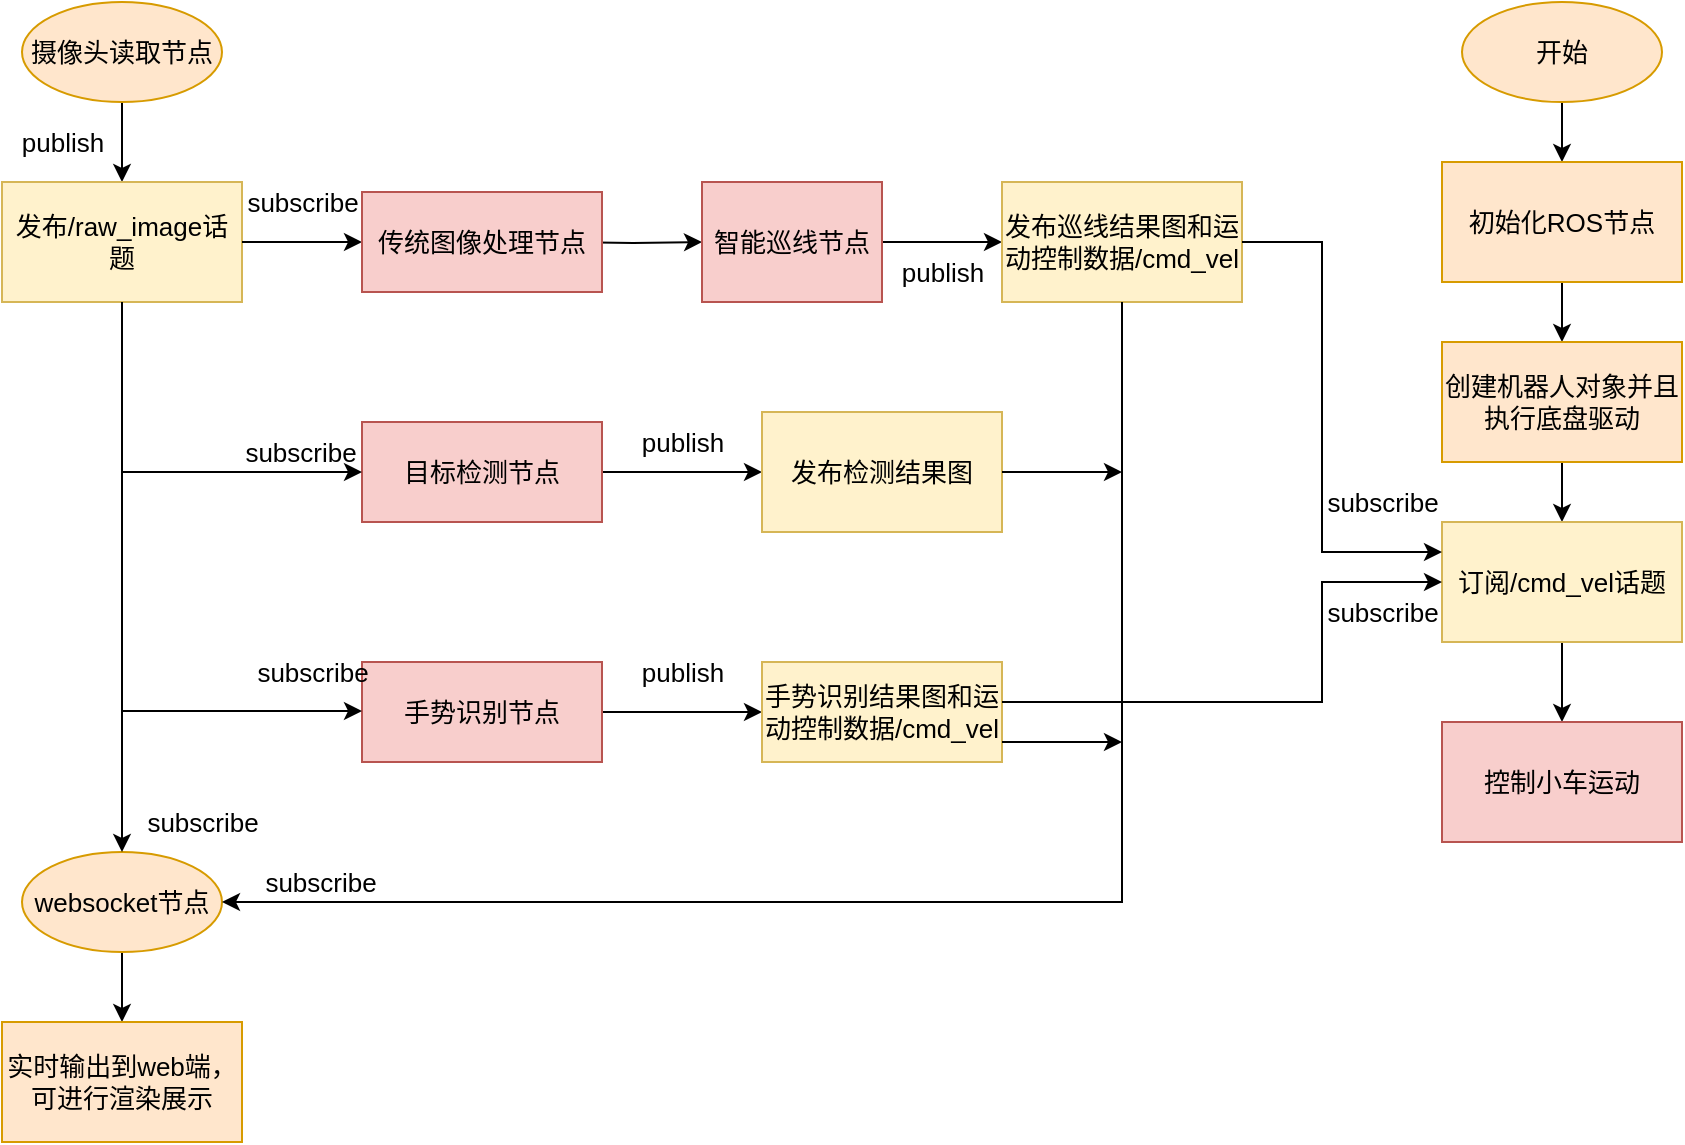<mxfile version="24.5.2" type="github">
  <diagram name="第 1 页" id="1U3WCSJieo8WnhCWlwAc">
    <mxGraphModel dx="1296" dy="725" grid="1" gridSize="10" guides="1" tooltips="1" connect="1" arrows="1" fold="1" page="1" pageScale="1" pageWidth="827" pageHeight="1169" math="0" shadow="0">
      <root>
        <mxCell id="0" />
        <mxCell id="1" parent="0" />
        <mxCell id="J9x1Tlg5ET6Ghnd9DNWD-22" value="" style="edgeStyle=orthogonalEdgeStyle;rounded=0;orthogonalLoop=1;jettySize=auto;html=1;fontSize=13;" edge="1" parent="1" source="J9x1Tlg5ET6Ghnd9DNWD-23" target="J9x1Tlg5ET6Ghnd9DNWD-25">
          <mxGeometry relative="1" as="geometry" />
        </mxCell>
        <mxCell id="J9x1Tlg5ET6Ghnd9DNWD-23" value="摄像头读取节点" style="ellipse;whiteSpace=wrap;html=1;fillColor=#ffe6cc;strokeColor=#d79b00;fontSize=13;" vertex="1" parent="1">
          <mxGeometry x="310" y="190" width="100" height="50" as="geometry" />
        </mxCell>
        <mxCell id="J9x1Tlg5ET6Ghnd9DNWD-25" value="发布/raw_image话题" style="whiteSpace=wrap;html=1;fillColor=#fff2cc;strokeColor=#d6b656;fontSize=13;" vertex="1" parent="1">
          <mxGeometry x="300" y="280" width="120" height="60" as="geometry" />
        </mxCell>
        <mxCell id="J9x1Tlg5ET6Ghnd9DNWD-33" value="" style="edgeStyle=orthogonalEdgeStyle;rounded=0;orthogonalLoop=1;jettySize=auto;html=1;fontSize=13;" edge="1" parent="1" source="J9x1Tlg5ET6Ghnd9DNWD-29" target="J9x1Tlg5ET6Ghnd9DNWD-32">
          <mxGeometry relative="1" as="geometry" />
        </mxCell>
        <mxCell id="J9x1Tlg5ET6Ghnd9DNWD-29" value="websocket节点" style="ellipse;whiteSpace=wrap;html=1;fillColor=#ffe6cc;strokeColor=#d79b00;fontSize=13;" vertex="1" parent="1">
          <mxGeometry x="310" y="615" width="100" height="50" as="geometry" />
        </mxCell>
        <mxCell id="J9x1Tlg5ET6Ghnd9DNWD-30" value="" style="endArrow=classic;html=1;rounded=0;exitX=0.5;exitY=1;exitDx=0;exitDy=0;entryX=0.5;entryY=0;entryDx=0;entryDy=0;fontSize=13;" edge="1" parent="1" source="J9x1Tlg5ET6Ghnd9DNWD-25" target="J9x1Tlg5ET6Ghnd9DNWD-29">
          <mxGeometry width="50" height="50" relative="1" as="geometry">
            <mxPoint x="540" y="430" as="sourcePoint" />
            <mxPoint x="590" y="380" as="targetPoint" />
          </mxGeometry>
        </mxCell>
        <mxCell id="J9x1Tlg5ET6Ghnd9DNWD-31" value="subscribe" style="text;html=1;align=center;verticalAlign=middle;resizable=0;points=[];autosize=1;strokeColor=none;fillColor=none;fontSize=13;" vertex="1" parent="1">
          <mxGeometry x="410" y="275" width="80" height="30" as="geometry" />
        </mxCell>
        <mxCell id="J9x1Tlg5ET6Ghnd9DNWD-32" value="实时输出到web端，可进行渲染展示" style="whiteSpace=wrap;html=1;fillColor=#ffe6cc;strokeColor=#d79b00;fontSize=13;" vertex="1" parent="1">
          <mxGeometry x="300" y="700" width="120" height="60" as="geometry" />
        </mxCell>
        <mxCell id="J9x1Tlg5ET6Ghnd9DNWD-40" value="" style="edgeStyle=orthogonalEdgeStyle;rounded=0;orthogonalLoop=1;jettySize=auto;html=1;fontSize=13;" edge="1" parent="1" target="J9x1Tlg5ET6Ghnd9DNWD-39">
          <mxGeometry relative="1" as="geometry">
            <mxPoint x="580" y="310" as="sourcePoint" />
          </mxGeometry>
        </mxCell>
        <mxCell id="J9x1Tlg5ET6Ghnd9DNWD-35" value="" style="endArrow=classic;html=1;rounded=0;exitX=1;exitY=0.5;exitDx=0;exitDy=0;entryX=0;entryY=0.5;entryDx=0;entryDy=0;fontSize=13;" edge="1" parent="1" source="J9x1Tlg5ET6Ghnd9DNWD-25">
          <mxGeometry width="50" height="50" relative="1" as="geometry">
            <mxPoint x="430" y="320" as="sourcePoint" />
            <mxPoint x="480" y="310" as="targetPoint" />
          </mxGeometry>
        </mxCell>
        <mxCell id="J9x1Tlg5ET6Ghnd9DNWD-36" value="subscribe" style="text;html=1;align=center;verticalAlign=middle;resizable=0;points=[];autosize=1;strokeColor=none;fillColor=none;fontSize=13;" vertex="1" parent="1">
          <mxGeometry x="360" y="585" width="80" height="30" as="geometry" />
        </mxCell>
        <mxCell id="J9x1Tlg5ET6Ghnd9DNWD-37" value="publish" style="text;html=1;align=center;verticalAlign=middle;resizable=0;points=[];autosize=1;strokeColor=none;fillColor=none;fontSize=13;" vertex="1" parent="1">
          <mxGeometry x="300" y="245" width="60" height="30" as="geometry" />
        </mxCell>
        <mxCell id="J9x1Tlg5ET6Ghnd9DNWD-50" value="" style="edgeStyle=orthogonalEdgeStyle;rounded=0;orthogonalLoop=1;jettySize=auto;html=1;fontSize=13;" edge="1" parent="1" source="J9x1Tlg5ET6Ghnd9DNWD-39" target="J9x1Tlg5ET6Ghnd9DNWD-49">
          <mxGeometry relative="1" as="geometry" />
        </mxCell>
        <mxCell id="J9x1Tlg5ET6Ghnd9DNWD-39" value="智能巡线节点" style="whiteSpace=wrap;html=1;fillColor=#f8cecc;strokeColor=#b85450;fontSize=13;" vertex="1" parent="1">
          <mxGeometry x="650" y="280" width="90" height="60" as="geometry" />
        </mxCell>
        <mxCell id="J9x1Tlg5ET6Ghnd9DNWD-41" value="" style="edgeStyle=orthogonalEdgeStyle;rounded=0;orthogonalLoop=1;jettySize=auto;html=1;fontSize=13;" edge="1" parent="1" source="J9x1Tlg5ET6Ghnd9DNWD-42" target="J9x1Tlg5ET6Ghnd9DNWD-44">
          <mxGeometry relative="1" as="geometry" />
        </mxCell>
        <mxCell id="J9x1Tlg5ET6Ghnd9DNWD-42" value="开始" style="ellipse;whiteSpace=wrap;html=1;fillColor=#ffe6cc;strokeColor=#d79b00;fontSize=13;" vertex="1" parent="1">
          <mxGeometry x="1030" y="190" width="100" height="50" as="geometry" />
        </mxCell>
        <mxCell id="J9x1Tlg5ET6Ghnd9DNWD-43" value="" style="edgeStyle=orthogonalEdgeStyle;rounded=0;orthogonalLoop=1;jettySize=auto;html=1;fontSize=13;" edge="1" parent="1" source="J9x1Tlg5ET6Ghnd9DNWD-44" target="J9x1Tlg5ET6Ghnd9DNWD-46">
          <mxGeometry relative="1" as="geometry" />
        </mxCell>
        <mxCell id="J9x1Tlg5ET6Ghnd9DNWD-44" value="初始化ROS节点" style="whiteSpace=wrap;html=1;fillColor=#ffe6cc;strokeColor=#d79b00;fontSize=13;" vertex="1" parent="1">
          <mxGeometry x="1020" y="270" width="120" height="60" as="geometry" />
        </mxCell>
        <mxCell id="J9x1Tlg5ET6Ghnd9DNWD-45" value="" style="edgeStyle=orthogonalEdgeStyle;rounded=0;orthogonalLoop=1;jettySize=auto;html=1;fontSize=13;" edge="1" parent="1" source="J9x1Tlg5ET6Ghnd9DNWD-46" target="J9x1Tlg5ET6Ghnd9DNWD-47">
          <mxGeometry relative="1" as="geometry" />
        </mxCell>
        <mxCell id="J9x1Tlg5ET6Ghnd9DNWD-46" value="创建机器人对象并且执行底盘驱动" style="whiteSpace=wrap;html=1;fillColor=#ffe6cc;strokeColor=#d79b00;fontSize=13;" vertex="1" parent="1">
          <mxGeometry x="1020" y="360" width="120" height="60" as="geometry" />
        </mxCell>
        <mxCell id="J9x1Tlg5ET6Ghnd9DNWD-63" value="" style="edgeStyle=orthogonalEdgeStyle;rounded=0;orthogonalLoop=1;jettySize=auto;html=1;fontSize=13;" edge="1" parent="1" source="J9x1Tlg5ET6Ghnd9DNWD-47" target="J9x1Tlg5ET6Ghnd9DNWD-62">
          <mxGeometry relative="1" as="geometry" />
        </mxCell>
        <mxCell id="J9x1Tlg5ET6Ghnd9DNWD-47" value="订阅/cmd_vel话题" style="whiteSpace=wrap;html=1;fillColor=#fff2cc;strokeColor=#d6b656;fontSize=13;" vertex="1" parent="1">
          <mxGeometry x="1020" y="450" width="120" height="60" as="geometry" />
        </mxCell>
        <mxCell id="J9x1Tlg5ET6Ghnd9DNWD-49" value="发布巡线结果图和运动控制数据/cmd_vel" style="whiteSpace=wrap;html=1;fillColor=#fff2cc;strokeColor=#d6b656;fontSize=13;" vertex="1" parent="1">
          <mxGeometry x="800" y="280" width="120" height="60" as="geometry" />
        </mxCell>
        <mxCell id="J9x1Tlg5ET6Ghnd9DNWD-51" value="" style="endArrow=classic;html=1;rounded=0;exitX=1;exitY=0.5;exitDx=0;exitDy=0;entryX=0;entryY=0.25;entryDx=0;entryDy=0;fontSize=13;" edge="1" parent="1" source="J9x1Tlg5ET6Ghnd9DNWD-49" target="J9x1Tlg5ET6Ghnd9DNWD-47">
          <mxGeometry width="50" height="50" relative="1" as="geometry">
            <mxPoint x="370" y="330" as="sourcePoint" />
            <mxPoint x="370" y="715" as="targetPoint" />
            <Array as="points">
              <mxPoint x="960" y="310" />
              <mxPoint x="960" y="465" />
            </Array>
          </mxGeometry>
        </mxCell>
        <mxCell id="J9x1Tlg5ET6Ghnd9DNWD-52" value="subscribe" style="text;html=1;align=center;verticalAlign=middle;resizable=0;points=[];autosize=1;strokeColor=none;fillColor=none;fontSize=13;" vertex="1" parent="1">
          <mxGeometry x="950" y="425" width="80" height="30" as="geometry" />
        </mxCell>
        <mxCell id="J9x1Tlg5ET6Ghnd9DNWD-61" value="" style="endArrow=classic;html=1;rounded=0;exitX=0.5;exitY=1;exitDx=0;exitDy=0;entryX=1;entryY=0.5;entryDx=0;entryDy=0;fontSize=13;" edge="1" parent="1" source="J9x1Tlg5ET6Ghnd9DNWD-49" target="J9x1Tlg5ET6Ghnd9DNWD-29">
          <mxGeometry width="50" height="50" relative="1" as="geometry">
            <mxPoint x="680" y="700" as="sourcePoint" />
            <mxPoint x="730" y="650" as="targetPoint" />
            <Array as="points">
              <mxPoint x="860" y="640" />
            </Array>
          </mxGeometry>
        </mxCell>
        <mxCell id="J9x1Tlg5ET6Ghnd9DNWD-62" value="控制小车运动" style="whiteSpace=wrap;html=1;fillColor=#f8cecc;strokeColor=#b85450;fontSize=13;" vertex="1" parent="1">
          <mxGeometry x="1020" y="550" width="120" height="60" as="geometry" />
        </mxCell>
        <mxCell id="J9x1Tlg5ET6Ghnd9DNWD-74" value="" style="edgeStyle=orthogonalEdgeStyle;rounded=0;orthogonalLoop=1;jettySize=auto;html=1;fontSize=13;" edge="1" parent="1" source="J9x1Tlg5ET6Ghnd9DNWD-64" target="J9x1Tlg5ET6Ghnd9DNWD-73">
          <mxGeometry relative="1" as="geometry" />
        </mxCell>
        <mxCell id="J9x1Tlg5ET6Ghnd9DNWD-64" value="目标检测节点" style="whiteSpace=wrap;html=1;fillColor=#f8cecc;strokeColor=#b85450;fontSize=13;" vertex="1" parent="1">
          <mxGeometry x="480" y="400" width="120" height="50" as="geometry" />
        </mxCell>
        <mxCell id="J9x1Tlg5ET6Ghnd9DNWD-78" value="" style="edgeStyle=orthogonalEdgeStyle;rounded=0;orthogonalLoop=1;jettySize=auto;html=1;fontSize=13;" edge="1" parent="1" source="J9x1Tlg5ET6Ghnd9DNWD-66" target="J9x1Tlg5ET6Ghnd9DNWD-77">
          <mxGeometry relative="1" as="geometry" />
        </mxCell>
        <mxCell id="J9x1Tlg5ET6Ghnd9DNWD-66" value="手势识别节点" style="whiteSpace=wrap;html=1;fillColor=#f8cecc;strokeColor=#b85450;fontSize=13;" vertex="1" parent="1">
          <mxGeometry x="480" y="520" width="120" height="50" as="geometry" />
        </mxCell>
        <mxCell id="J9x1Tlg5ET6Ghnd9DNWD-71" value="subscribe" style="text;html=1;align=center;verticalAlign=middle;resizable=0;points=[];autosize=1;strokeColor=none;fillColor=none;fontSize=13;" vertex="1" parent="1">
          <mxGeometry x="415" y="510" width="80" height="30" as="geometry" />
        </mxCell>
        <mxCell id="J9x1Tlg5ET6Ghnd9DNWD-72" value="subscribe" style="text;html=1;align=center;verticalAlign=middle;resizable=0;points=[];autosize=1;strokeColor=none;fillColor=none;fontSize=13;" vertex="1" parent="1">
          <mxGeometry x="409" y="400" width="80" height="30" as="geometry" />
        </mxCell>
        <mxCell id="J9x1Tlg5ET6Ghnd9DNWD-73" value="发布检测结果图" style="whiteSpace=wrap;html=1;fillColor=#fff2cc;strokeColor=#d6b656;fontSize=13;" vertex="1" parent="1">
          <mxGeometry x="680" y="395" width="120" height="60" as="geometry" />
        </mxCell>
        <mxCell id="J9x1Tlg5ET6Ghnd9DNWD-75" value="publish" style="text;html=1;align=center;verticalAlign=middle;resizable=0;points=[];autosize=1;strokeColor=none;fillColor=none;fontSize=13;" vertex="1" parent="1">
          <mxGeometry x="740" y="310" width="60" height="30" as="geometry" />
        </mxCell>
        <mxCell id="J9x1Tlg5ET6Ghnd9DNWD-76" value="" style="edgeStyle=orthogonalEdgeStyle;rounded=0;orthogonalLoop=1;jettySize=auto;html=1;exitX=1;exitY=0.5;exitDx=0;exitDy=0;fontSize=13;" edge="1" parent="1" source="J9x1Tlg5ET6Ghnd9DNWD-73">
          <mxGeometry relative="1" as="geometry">
            <mxPoint x="610" y="435" as="sourcePoint" />
            <mxPoint x="860" y="425" as="targetPoint" />
          </mxGeometry>
        </mxCell>
        <mxCell id="J9x1Tlg5ET6Ghnd9DNWD-77" value="手势识别结果图和运动控制数据/cmd_vel" style="whiteSpace=wrap;html=1;fillColor=#fff2cc;strokeColor=#d6b656;fontSize=13;" vertex="1" parent="1">
          <mxGeometry x="680" y="520" width="120" height="50" as="geometry" />
        </mxCell>
        <mxCell id="J9x1Tlg5ET6Ghnd9DNWD-79" value="publish" style="text;html=1;align=center;verticalAlign=middle;resizable=0;points=[];autosize=1;strokeColor=none;fillColor=none;fontSize=13;" vertex="1" parent="1">
          <mxGeometry x="610" y="395" width="60" height="30" as="geometry" />
        </mxCell>
        <mxCell id="J9x1Tlg5ET6Ghnd9DNWD-80" value="publish" style="text;html=1;align=center;verticalAlign=middle;resizable=0;points=[];autosize=1;strokeColor=none;fillColor=none;fontSize=13;" vertex="1" parent="1">
          <mxGeometry x="610" y="510" width="60" height="30" as="geometry" />
        </mxCell>
        <mxCell id="J9x1Tlg5ET6Ghnd9DNWD-83" value="" style="endArrow=classic;html=1;rounded=0;exitX=1;exitY=0.5;exitDx=0;exitDy=0;entryX=0;entryY=0.75;entryDx=0;entryDy=0;fontSize=13;" edge="1" parent="1">
          <mxGeometry width="50" height="50" relative="1" as="geometry">
            <mxPoint x="800" y="540" as="sourcePoint" />
            <mxPoint x="1020.0" y="480" as="targetPoint" />
            <Array as="points">
              <mxPoint x="960" y="540" />
              <mxPoint x="960" y="480" />
            </Array>
          </mxGeometry>
        </mxCell>
        <mxCell id="J9x1Tlg5ET6Ghnd9DNWD-84" value="" style="endArrow=classic;html=1;rounded=0;entryX=0;entryY=0.5;entryDx=0;entryDy=0;fontSize=13;" edge="1" parent="1" target="J9x1Tlg5ET6Ghnd9DNWD-64">
          <mxGeometry width="50" height="50" relative="1" as="geometry">
            <mxPoint x="360" y="425" as="sourcePoint" />
            <mxPoint x="570" y="390" as="targetPoint" />
          </mxGeometry>
        </mxCell>
        <mxCell id="J9x1Tlg5ET6Ghnd9DNWD-85" value="" style="endArrow=classic;html=1;rounded=0;entryX=0;entryY=0.5;entryDx=0;entryDy=0;fontSize=13;" edge="1" parent="1">
          <mxGeometry width="50" height="50" relative="1" as="geometry">
            <mxPoint x="360" y="544.5" as="sourcePoint" />
            <mxPoint x="480" y="544.5" as="targetPoint" />
          </mxGeometry>
        </mxCell>
        <mxCell id="J9x1Tlg5ET6Ghnd9DNWD-86" value="subscribe" style="text;html=1;align=center;verticalAlign=middle;resizable=0;points=[];autosize=1;strokeColor=none;fillColor=none;fontSize=13;" vertex="1" parent="1">
          <mxGeometry x="950" y="480" width="80" height="30" as="geometry" />
        </mxCell>
        <mxCell id="J9x1Tlg5ET6Ghnd9DNWD-87" value="subscribe" style="text;html=1;align=center;verticalAlign=middle;resizable=0;points=[];autosize=1;strokeColor=none;fillColor=none;fontSize=13;" vertex="1" parent="1">
          <mxGeometry x="419" y="615" width="80" height="30" as="geometry" />
        </mxCell>
        <mxCell id="J9x1Tlg5ET6Ghnd9DNWD-88" value="传统图像处理节点" style="rounded=0;whiteSpace=wrap;html=1;fillColor=#f8cecc;strokeColor=#b85450;fontSize=13;" vertex="1" parent="1">
          <mxGeometry x="480" y="285" width="120" height="50" as="geometry" />
        </mxCell>
        <mxCell id="J9x1Tlg5ET6Ghnd9DNWD-90" value="" style="edgeStyle=orthogonalEdgeStyle;rounded=0;orthogonalLoop=1;jettySize=auto;html=1;exitX=1;exitY=0.5;exitDx=0;exitDy=0;fontSize=13;" edge="1" parent="1">
          <mxGeometry relative="1" as="geometry">
            <mxPoint x="800" y="560" as="sourcePoint" />
            <mxPoint x="860" y="560" as="targetPoint" />
          </mxGeometry>
        </mxCell>
      </root>
    </mxGraphModel>
  </diagram>
</mxfile>
